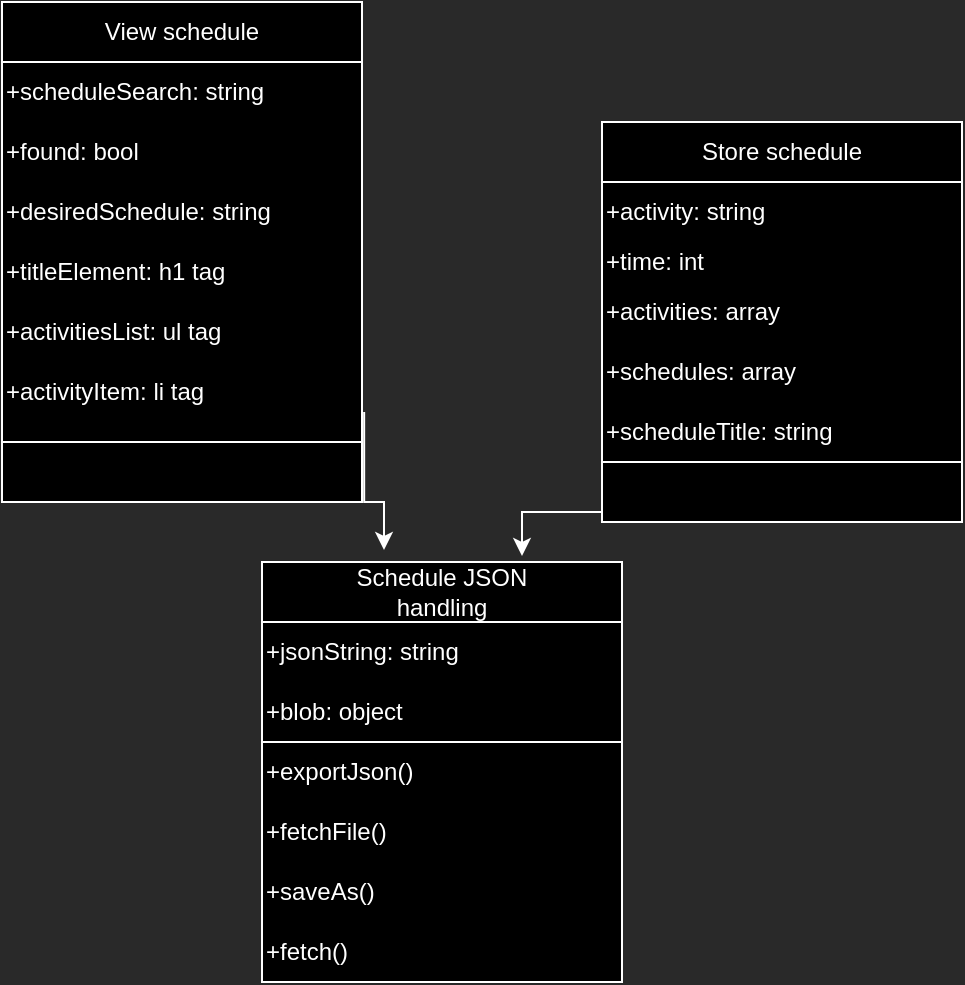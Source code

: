 <mxfile version="24.2.5" type="device">
  <diagram id="C5RBs43oDa-KdzZeNtuy" name="Page-1">
    <mxGraphModel dx="1434" dy="780" grid="1" gridSize="10" guides="1" tooltips="1" connect="1" arrows="1" fold="1" page="1" pageScale="1" pageWidth="827" pageHeight="1169" background="#292929" math="0" shadow="0">
      <root>
        <mxCell id="WIyWlLk6GJQsqaUBKTNV-0" />
        <mxCell id="WIyWlLk6GJQsqaUBKTNV-1" parent="WIyWlLk6GJQsqaUBKTNV-0" />
        <mxCell id="vFBY_9ouWDPHnPj4gowM-3" value="dsa" style="rounded=0;whiteSpace=wrap;html=1;fillColor=#000000;strokeColor=#FFFFFF;" vertex="1" parent="WIyWlLk6GJQsqaUBKTNV-1">
          <mxGeometry x="450" y="130" width="180" height="140" as="geometry" />
        </mxCell>
        <mxCell id="PInWMZVVjpH-Zrs9QVDF-2" value="dsa" style="rounded=0;whiteSpace=wrap;html=1;fillColor=#000000;strokeColor=#FFFFFF;" parent="WIyWlLk6GJQsqaUBKTNV-1" vertex="1">
          <mxGeometry x="280" y="350" width="180" height="60" as="geometry" />
        </mxCell>
        <mxCell id="eQhBQ4GFZ5qmZsiNC9Xa-2" value="dsa" style="rounded=0;whiteSpace=wrap;html=1;fillColor=#000000;strokeColor=#FFFFFF;" parent="WIyWlLk6GJQsqaUBKTNV-1" vertex="1">
          <mxGeometry x="280" y="320" width="180" height="30" as="geometry" />
        </mxCell>
        <mxCell id="eQhBQ4GFZ5qmZsiNC9Xa-3" value="Schedule JSON handling" style="text;html=1;align=center;verticalAlign=middle;whiteSpace=wrap;rounded=0;fillColor=none;strokeColor=none;fontColor=#FFFFFF;" parent="WIyWlLk6GJQsqaUBKTNV-1" vertex="1">
          <mxGeometry x="320" y="320" width="100" height="30" as="geometry" />
        </mxCell>
        <mxCell id="eQhBQ4GFZ5qmZsiNC9Xa-5" value="+activity: string" style="text;html=1;align=left;verticalAlign=middle;whiteSpace=wrap;rounded=0;fontColor=#FFFFFF;" parent="WIyWlLk6GJQsqaUBKTNV-1" vertex="1">
          <mxGeometry x="450" y="130" width="90" height="30" as="geometry" />
        </mxCell>
        <mxCell id="eQhBQ4GFZ5qmZsiNC9Xa-6" value="+time: int" style="text;html=1;align=left;verticalAlign=middle;whiteSpace=wrap;rounded=0;fontColor=#FFFFFF;" parent="WIyWlLk6GJQsqaUBKTNV-1" vertex="1">
          <mxGeometry x="450" y="155" width="90" height="30" as="geometry" />
        </mxCell>
        <mxCell id="eQhBQ4GFZ5qmZsiNC9Xa-8" value="+activities: array" style="text;html=1;align=left;verticalAlign=middle;whiteSpace=wrap;rounded=0;fontColor=#FFFFFF;" parent="WIyWlLk6GJQsqaUBKTNV-1" vertex="1">
          <mxGeometry x="450" y="180" width="90" height="30" as="geometry" />
        </mxCell>
        <mxCell id="eQhBQ4GFZ5qmZsiNC9Xa-9" value="+schedules: array" style="text;html=1;align=left;verticalAlign=middle;whiteSpace=wrap;rounded=0;fontColor=#FFFFFF;" parent="WIyWlLk6GJQsqaUBKTNV-1" vertex="1">
          <mxGeometry x="450" y="210" width="110" height="30" as="geometry" />
        </mxCell>
        <mxCell id="eQhBQ4GFZ5qmZsiNC9Xa-11" value="" style="rounded=0;whiteSpace=wrap;html=1;fillColor=#000000;strokeColor=#FFFFFF;" parent="WIyWlLk6GJQsqaUBKTNV-1" vertex="1">
          <mxGeometry x="280" y="410" width="180" height="120" as="geometry" />
        </mxCell>
        <mxCell id="eQhBQ4GFZ5qmZsiNC9Xa-14" value="+exportJson()" style="text;html=1;align=left;verticalAlign=middle;whiteSpace=wrap;rounded=0;fontColor=#FFFFFF;" parent="WIyWlLk6GJQsqaUBKTNV-1" vertex="1">
          <mxGeometry x="280" y="410" width="110" height="30" as="geometry" />
        </mxCell>
        <mxCell id="eQhBQ4GFZ5qmZsiNC9Xa-15" value="+fetchFile()" style="text;html=1;align=left;verticalAlign=middle;whiteSpace=wrap;rounded=0;fontColor=#FFFFFF;" parent="WIyWlLk6GJQsqaUBKTNV-1" vertex="1">
          <mxGeometry x="280" y="440" width="110" height="30" as="geometry" />
        </mxCell>
        <mxCell id="PInWMZVVjpH-Zrs9QVDF-0" value="+jsonString: string" style="text;html=1;align=left;verticalAlign=middle;whiteSpace=wrap;rounded=0;fontColor=#FFFFFF;" parent="WIyWlLk6GJQsqaUBKTNV-1" vertex="1">
          <mxGeometry x="280" y="350" width="110" height="30" as="geometry" />
        </mxCell>
        <mxCell id="PInWMZVVjpH-Zrs9QVDF-1" value="+saveAs()" style="text;html=1;align=left;verticalAlign=middle;whiteSpace=wrap;rounded=0;fontColor=#FFFFFF;" parent="WIyWlLk6GJQsqaUBKTNV-1" vertex="1">
          <mxGeometry x="280" y="470" width="110" height="30" as="geometry" />
        </mxCell>
        <mxCell id="PInWMZVVjpH-Zrs9QVDF-3" value="+fetch()" style="text;html=1;align=left;verticalAlign=middle;whiteSpace=wrap;rounded=0;fontColor=#FFFFFF;" parent="WIyWlLk6GJQsqaUBKTNV-1" vertex="1">
          <mxGeometry x="280" y="500" width="110" height="30" as="geometry" />
        </mxCell>
        <mxCell id="PInWMZVVjpH-Zrs9QVDF-4" value="+blob: object" style="text;html=1;align=left;verticalAlign=middle;whiteSpace=wrap;rounded=0;fontColor=#FFFFFF;" parent="WIyWlLk6GJQsqaUBKTNV-1" vertex="1">
          <mxGeometry x="280" y="380" width="110" height="30" as="geometry" />
        </mxCell>
        <mxCell id="vFBY_9ouWDPHnPj4gowM-4" value="&lt;font color=&quot;#ffffff&quot;&gt;Store schedule&lt;/font&gt;" style="rounded=0;whiteSpace=wrap;html=1;fillColor=#000000;strokeColor=#FFFFFF;" vertex="1" parent="WIyWlLk6GJQsqaUBKTNV-1">
          <mxGeometry x="450" y="100" width="180" height="30" as="geometry" />
        </mxCell>
        <mxCell id="vFBY_9ouWDPHnPj4gowM-6" value="dsa" style="rounded=0;whiteSpace=wrap;html=1;fillColor=#000000;strokeColor=#FFFFFF;" vertex="1" parent="WIyWlLk6GJQsqaUBKTNV-1">
          <mxGeometry x="150" y="70" width="180" height="190" as="geometry" />
        </mxCell>
        <mxCell id="vFBY_9ouWDPHnPj4gowM-7" value="&lt;font color=&quot;#ffffff&quot;&gt;View schedule&lt;/font&gt;" style="rounded=0;whiteSpace=wrap;html=1;fillColor=#000000;strokeColor=#FFFFFF;" vertex="1" parent="WIyWlLk6GJQsqaUBKTNV-1">
          <mxGeometry x="150" y="40" width="180" height="30" as="geometry" />
        </mxCell>
        <mxCell id="vFBY_9ouWDPHnPj4gowM-22" value="" style="edgeStyle=orthogonalEdgeStyle;rounded=0;orthogonalLoop=1;jettySize=auto;html=1;" edge="1" parent="WIyWlLk6GJQsqaUBKTNV-1" target="vFBY_9ouWDPHnPj4gowM-21">
          <mxGeometry relative="1" as="geometry">
            <mxPoint x="240" y="260" as="sourcePoint" />
          </mxGeometry>
        </mxCell>
        <mxCell id="vFBY_9ouWDPHnPj4gowM-10" style="edgeStyle=orthogonalEdgeStyle;rounded=0;orthogonalLoop=1;jettySize=auto;html=1;exitX=0.5;exitY=0;exitDx=0;exitDy=0;" edge="1" parent="WIyWlLk6GJQsqaUBKTNV-1">
          <mxGeometry relative="1" as="geometry">
            <mxPoint x="190" y="150" as="sourcePoint" />
            <mxPoint x="190" y="180" as="targetPoint" />
          </mxGeometry>
        </mxCell>
        <mxCell id="vFBY_9ouWDPHnPj4gowM-15" value="+scheduleTitle: string" style="text;html=1;align=left;verticalAlign=middle;whiteSpace=wrap;rounded=0;fontColor=#FFFFFF;" vertex="1" parent="WIyWlLk6GJQsqaUBKTNV-1">
          <mxGeometry x="450" y="240" width="130" height="30" as="geometry" />
        </mxCell>
        <mxCell id="vFBY_9ouWDPHnPj4gowM-16" style="edgeStyle=orthogonalEdgeStyle;rounded=0;orthogonalLoop=1;jettySize=auto;html=1;entryX=0.9;entryY=-0.1;entryDx=0;entryDy=0;entryPerimeter=0;exitX=0;exitY=1;exitDx=0;exitDy=0;strokeColor=#FFFFFF;" edge="1" parent="WIyWlLk6GJQsqaUBKTNV-1" source="vFBY_9ouWDPHnPj4gowM-15" target="eQhBQ4GFZ5qmZsiNC9Xa-3">
          <mxGeometry relative="1" as="geometry">
            <mxPoint x="450" y="183" as="sourcePoint" />
          </mxGeometry>
        </mxCell>
        <mxCell id="vFBY_9ouWDPHnPj4gowM-17" style="edgeStyle=orthogonalEdgeStyle;rounded=0;orthogonalLoop=1;jettySize=auto;html=1;entryX=0.21;entryY=-0.2;entryDx=0;entryDy=0;entryPerimeter=0;exitX=1.006;exitY=0.921;exitDx=0;exitDy=0;exitPerimeter=0;strokeColor=#FFFFFF;" edge="1" parent="WIyWlLk6GJQsqaUBKTNV-1" source="vFBY_9ouWDPHnPj4gowM-6" target="eQhBQ4GFZ5qmZsiNC9Xa-3">
          <mxGeometry relative="1" as="geometry">
            <mxPoint x="240" y="260" as="sourcePoint" />
          </mxGeometry>
        </mxCell>
        <mxCell id="vFBY_9ouWDPHnPj4gowM-18" value="+scheduleSearch: string" style="text;html=1;align=left;verticalAlign=middle;whiteSpace=wrap;rounded=0;fontColor=#FFFFFF;" vertex="1" parent="WIyWlLk6GJQsqaUBKTNV-1">
          <mxGeometry x="150" y="70" width="140" height="30" as="geometry" />
        </mxCell>
        <mxCell id="vFBY_9ouWDPHnPj4gowM-19" value="+found: bool" style="text;html=1;align=left;verticalAlign=middle;whiteSpace=wrap;rounded=0;fontColor=#FFFFFF;" vertex="1" parent="WIyWlLk6GJQsqaUBKTNV-1">
          <mxGeometry x="150" y="100" width="140" height="30" as="geometry" />
        </mxCell>
        <mxCell id="vFBY_9ouWDPHnPj4gowM-20" value="+desiredSchedule: string" style="text;html=1;align=left;verticalAlign=middle;whiteSpace=wrap;rounded=0;fontColor=#FFFFFF;" vertex="1" parent="WIyWlLk6GJQsqaUBKTNV-1">
          <mxGeometry x="150" y="130" width="140" height="30" as="geometry" />
        </mxCell>
        <mxCell id="vFBY_9ouWDPHnPj4gowM-21" value="+titleElement: h1 tag" style="text;html=1;align=left;verticalAlign=middle;whiteSpace=wrap;rounded=0;fontColor=#FFFFFF;" vertex="1" parent="WIyWlLk6GJQsqaUBKTNV-1">
          <mxGeometry x="150" y="160" width="140" height="30" as="geometry" />
        </mxCell>
        <mxCell id="vFBY_9ouWDPHnPj4gowM-23" value="+activitiesList: ul tag" style="text;html=1;align=left;verticalAlign=middle;whiteSpace=wrap;rounded=0;fontColor=#FFFFFF;" vertex="1" parent="WIyWlLk6GJQsqaUBKTNV-1">
          <mxGeometry x="150" y="190" width="140" height="30" as="geometry" />
        </mxCell>
        <mxCell id="vFBY_9ouWDPHnPj4gowM-24" value="+activityItem: li tag" style="text;html=1;align=left;verticalAlign=middle;whiteSpace=wrap;rounded=0;fontColor=#FFFFFF;" vertex="1" parent="WIyWlLk6GJQsqaUBKTNV-1">
          <mxGeometry x="150" y="220" width="140" height="30" as="geometry" />
        </mxCell>
        <mxCell id="vFBY_9ouWDPHnPj4gowM-26" value="" style="rounded=0;whiteSpace=wrap;html=1;fillColor=#000000;strokeColor=#FFFFFF;" vertex="1" parent="WIyWlLk6GJQsqaUBKTNV-1">
          <mxGeometry x="150" y="260" width="180" height="30" as="geometry" />
        </mxCell>
        <mxCell id="vFBY_9ouWDPHnPj4gowM-27" value="" style="rounded=0;whiteSpace=wrap;html=1;fillColor=#000000;strokeColor=#FFFFFF;" vertex="1" parent="WIyWlLk6GJQsqaUBKTNV-1">
          <mxGeometry x="450" y="270" width="180" height="30" as="geometry" />
        </mxCell>
      </root>
    </mxGraphModel>
  </diagram>
</mxfile>
